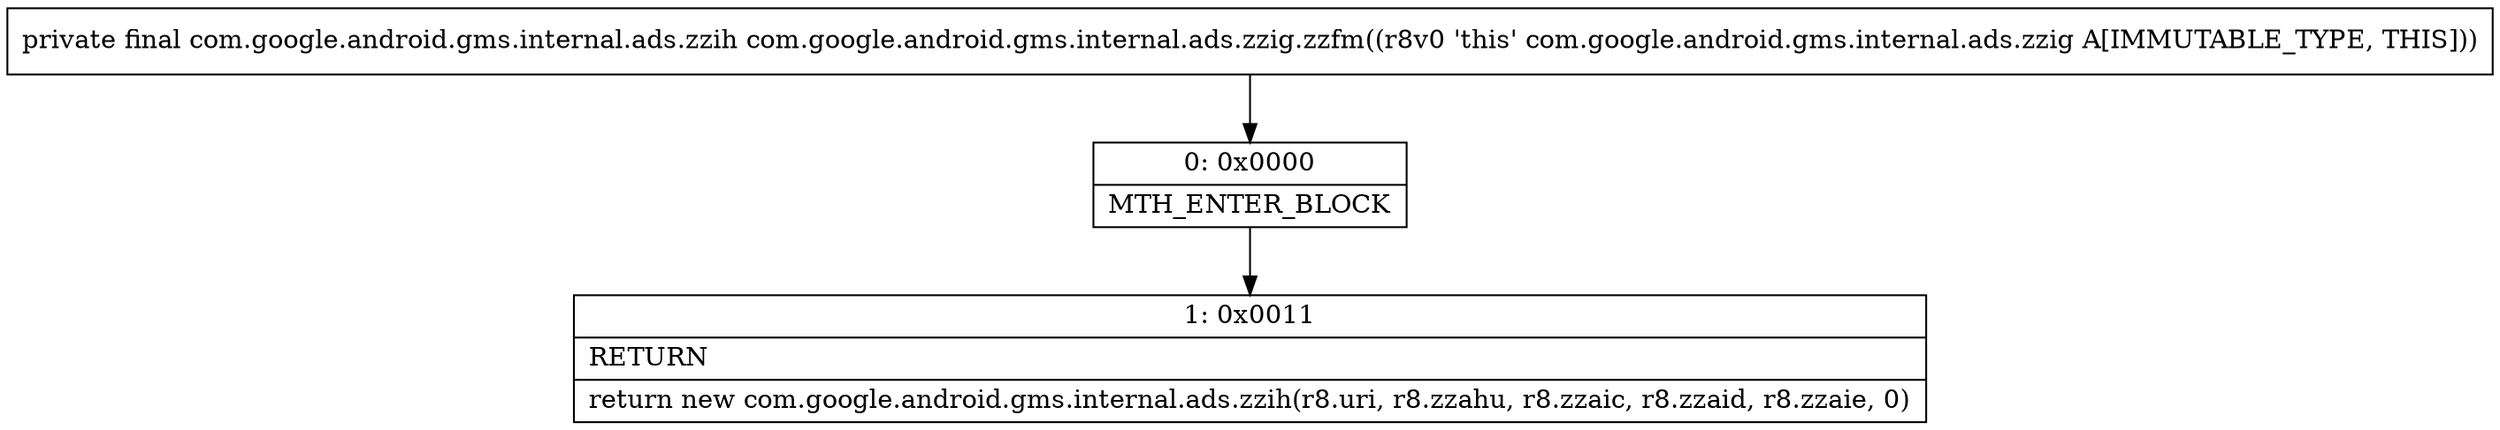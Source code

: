 digraph "CFG forcom.google.android.gms.internal.ads.zzig.zzfm()Lcom\/google\/android\/gms\/internal\/ads\/zzih;" {
Node_0 [shape=record,label="{0\:\ 0x0000|MTH_ENTER_BLOCK\l}"];
Node_1 [shape=record,label="{1\:\ 0x0011|RETURN\l|return new com.google.android.gms.internal.ads.zzih(r8.uri, r8.zzahu, r8.zzaic, r8.zzaid, r8.zzaie, 0)\l}"];
MethodNode[shape=record,label="{private final com.google.android.gms.internal.ads.zzih com.google.android.gms.internal.ads.zzig.zzfm((r8v0 'this' com.google.android.gms.internal.ads.zzig A[IMMUTABLE_TYPE, THIS])) }"];
MethodNode -> Node_0;
Node_0 -> Node_1;
}

